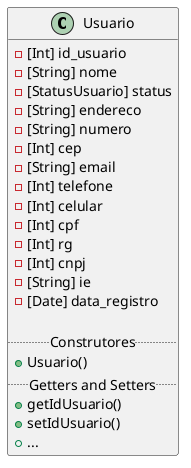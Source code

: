 @startuml
class Usuario {
    -[Int] id_usuario
    -[String] nome
    -[StatusUsuario] status
    -[String] endereco
    -[String] numero
    -[Int] cep
    -[String] email
    -[Int] telefone
    -[Int] celular
    -[Int] cpf
    -[Int] rg
    -[Int] cnpj
    -[String] ie
    -[Date] data_registro
 
  .. Construtores ..
    +Usuario()
  .. Getters and Setters ..
    +getIdUsuario()
    +setIdUsuario()
    +...
}
@enduml